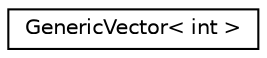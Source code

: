 digraph "Graphical Class Hierarchy"
{
 // LATEX_PDF_SIZE
  edge [fontname="Helvetica",fontsize="10",labelfontname="Helvetica",labelfontsize="10"];
  node [fontname="Helvetica",fontsize="10",shape=record];
  rankdir="LR";
  Node0 [label="GenericVector\< int \>",height=0.2,width=0.4,color="black", fillcolor="white", style="filled",URL="$class_generic_vector.html",tooltip=" "];
}
